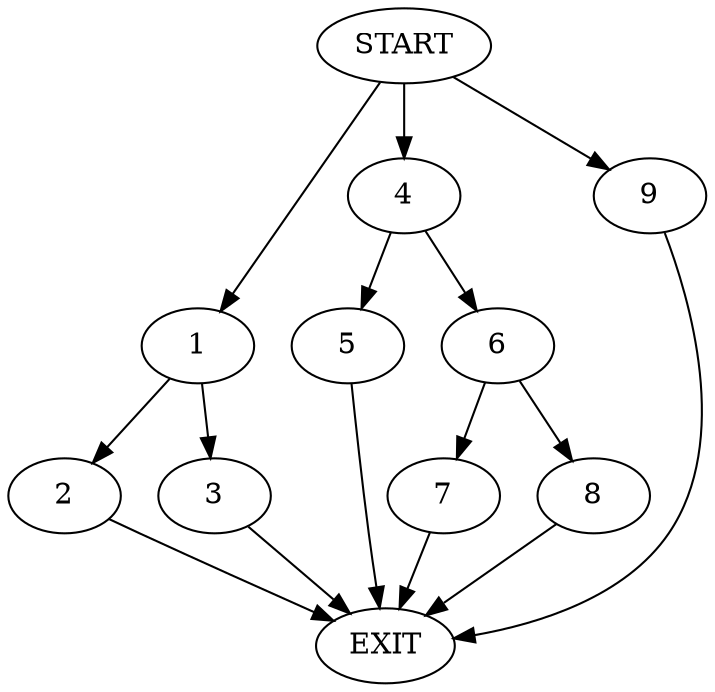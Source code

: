 digraph {
0 [label="START"]
10 [label="EXIT"]
0 -> 1
1 -> 2
1 -> 3
2 -> 10
3 -> 10
0 -> 4
4 -> 5
4 -> 6
6 -> 7
6 -> 8
5 -> 10
7 -> 10
8 -> 10
0 -> 9
9 -> 10
}
